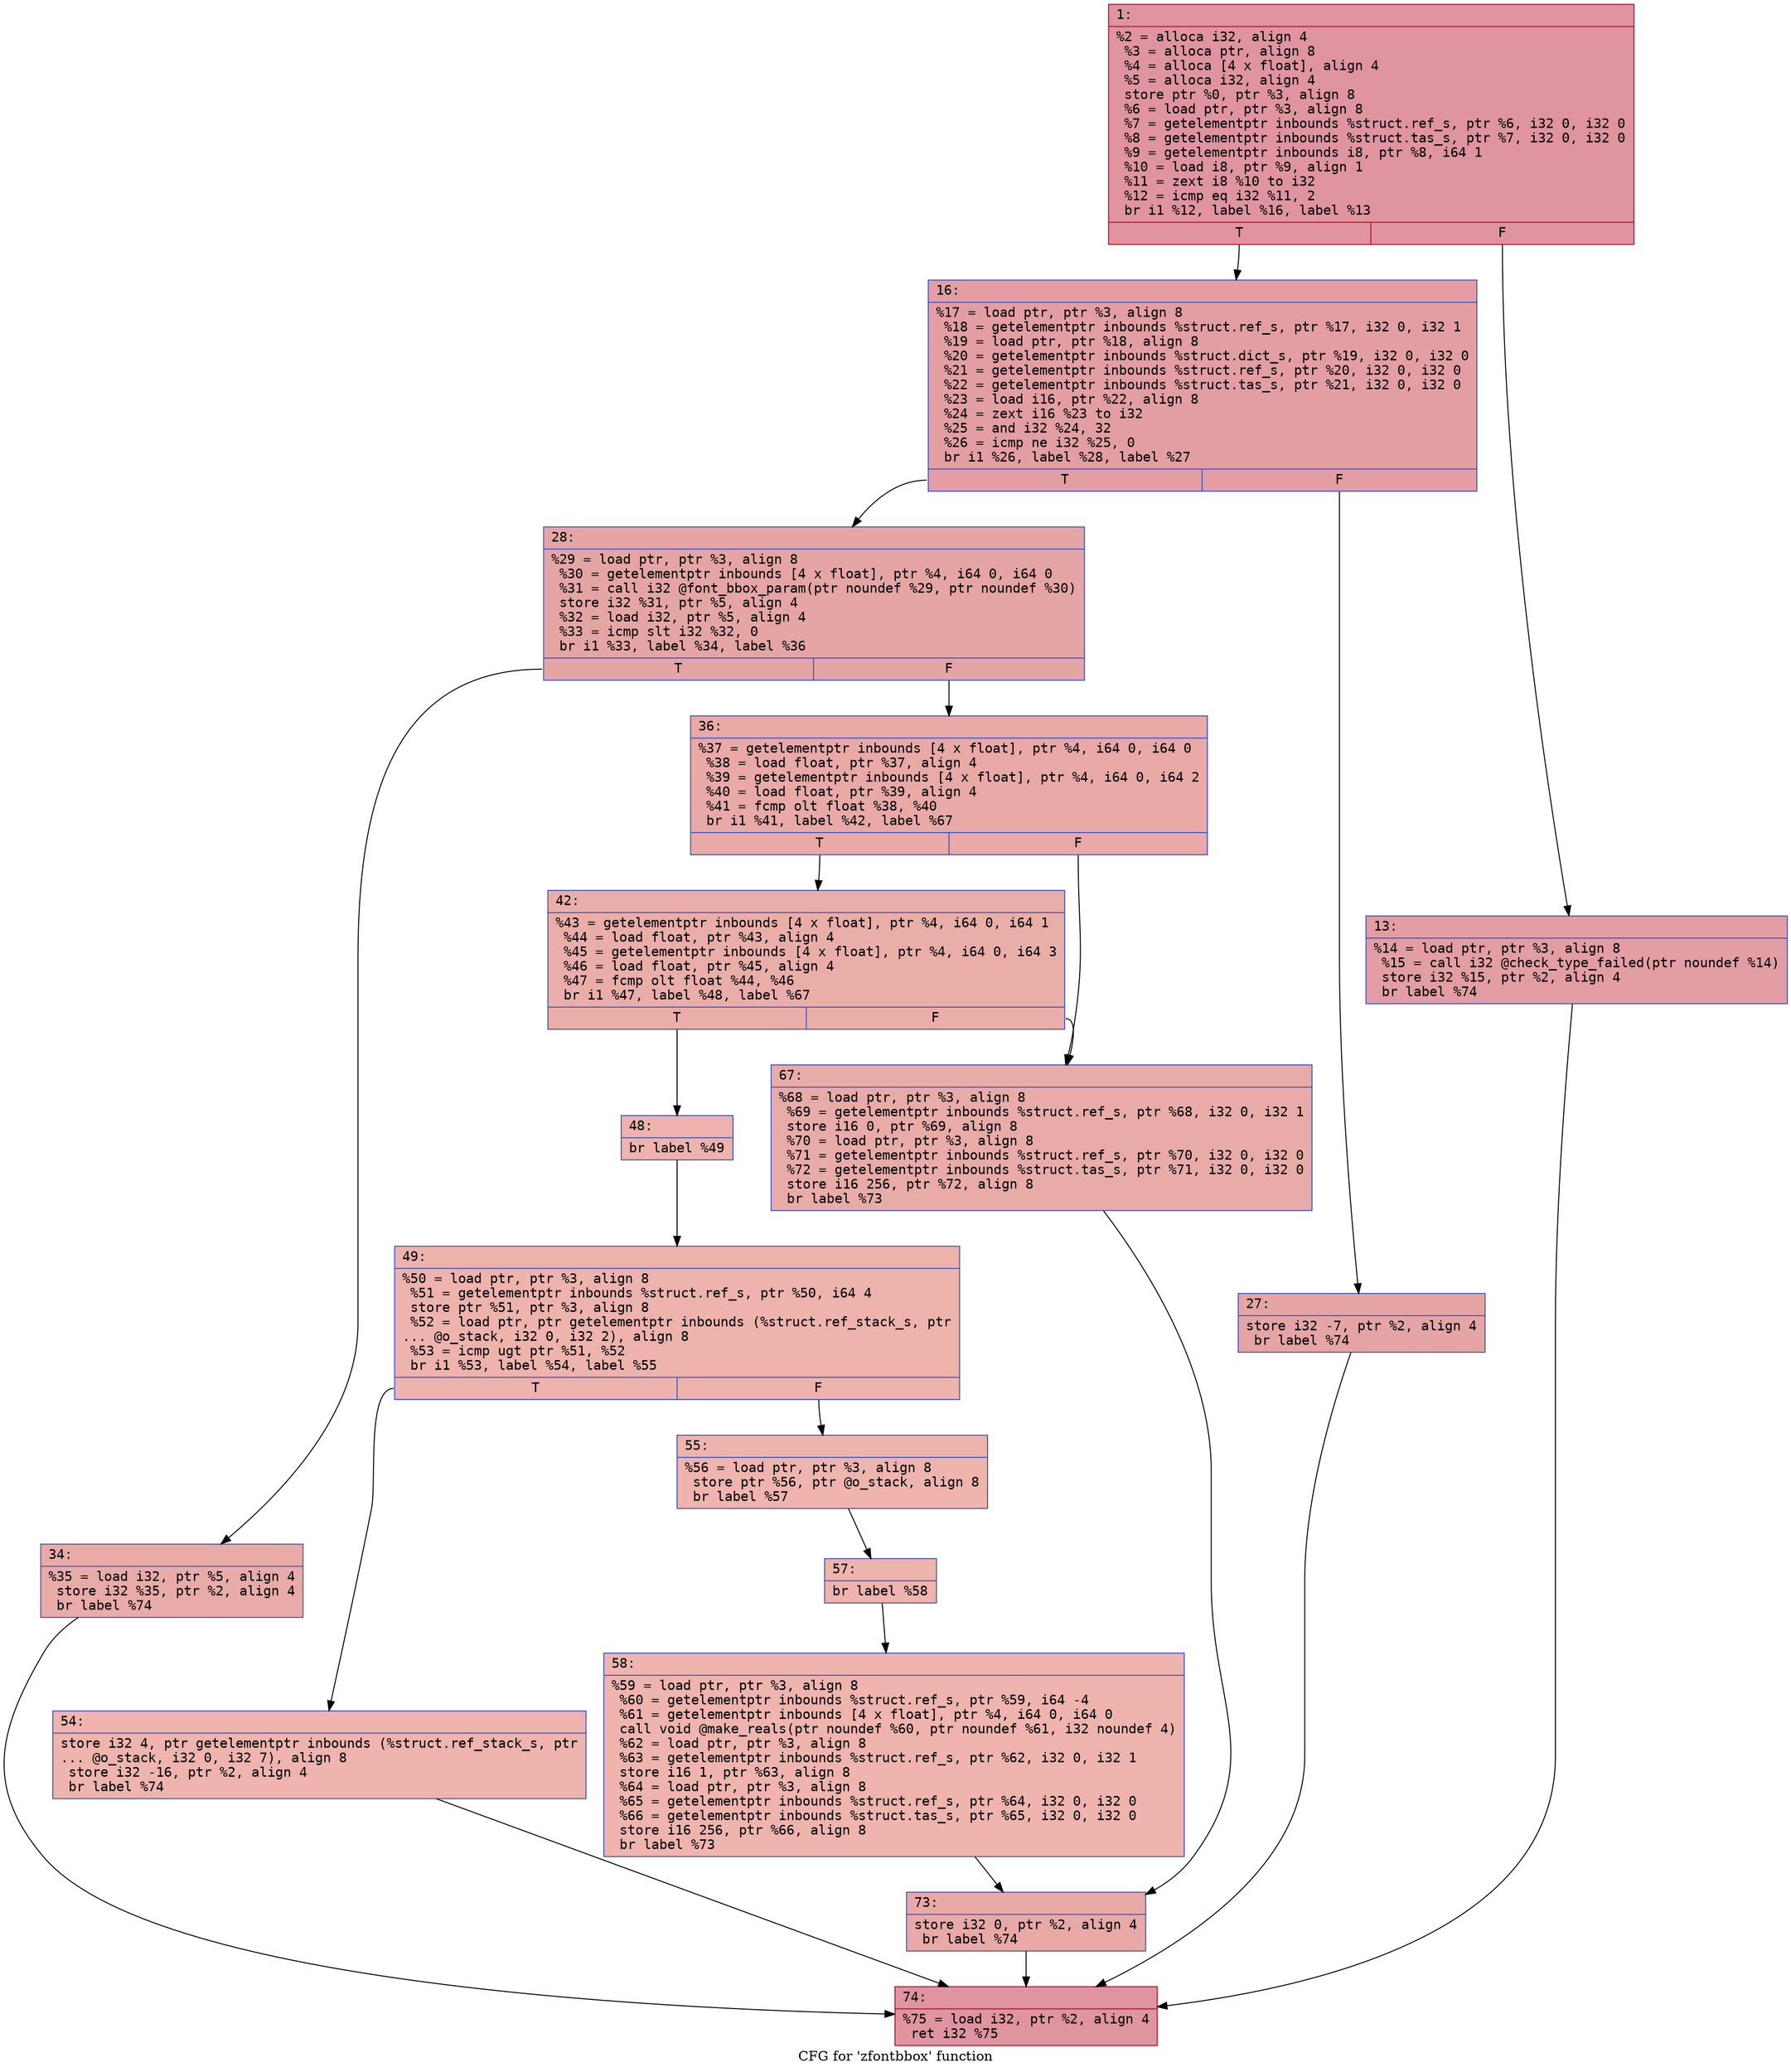 digraph "CFG for 'zfontbbox' function" {
	label="CFG for 'zfontbbox' function";

	Node0x600003fb45f0 [shape=record,color="#b70d28ff", style=filled, fillcolor="#b70d2870" fontname="Courier",label="{1:\l|  %2 = alloca i32, align 4\l  %3 = alloca ptr, align 8\l  %4 = alloca [4 x float], align 4\l  %5 = alloca i32, align 4\l  store ptr %0, ptr %3, align 8\l  %6 = load ptr, ptr %3, align 8\l  %7 = getelementptr inbounds %struct.ref_s, ptr %6, i32 0, i32 0\l  %8 = getelementptr inbounds %struct.tas_s, ptr %7, i32 0, i32 0\l  %9 = getelementptr inbounds i8, ptr %8, i64 1\l  %10 = load i8, ptr %9, align 1\l  %11 = zext i8 %10 to i32\l  %12 = icmp eq i32 %11, 2\l  br i1 %12, label %16, label %13\l|{<s0>T|<s1>F}}"];
	Node0x600003fb45f0:s0 -> Node0x600003fb4690[tooltip="1 -> 16\nProbability 50.00%" ];
	Node0x600003fb45f0:s1 -> Node0x600003fb4640[tooltip="1 -> 13\nProbability 50.00%" ];
	Node0x600003fb4640 [shape=record,color="#3d50c3ff", style=filled, fillcolor="#be242e70" fontname="Courier",label="{13:\l|  %14 = load ptr, ptr %3, align 8\l  %15 = call i32 @check_type_failed(ptr noundef %14)\l  store i32 %15, ptr %2, align 4\l  br label %74\l}"];
	Node0x600003fb4640 -> Node0x600003fb4af0[tooltip="13 -> 74\nProbability 100.00%" ];
	Node0x600003fb4690 [shape=record,color="#3d50c3ff", style=filled, fillcolor="#be242e70" fontname="Courier",label="{16:\l|  %17 = load ptr, ptr %3, align 8\l  %18 = getelementptr inbounds %struct.ref_s, ptr %17, i32 0, i32 1\l  %19 = load ptr, ptr %18, align 8\l  %20 = getelementptr inbounds %struct.dict_s, ptr %19, i32 0, i32 0\l  %21 = getelementptr inbounds %struct.ref_s, ptr %20, i32 0, i32 0\l  %22 = getelementptr inbounds %struct.tas_s, ptr %21, i32 0, i32 0\l  %23 = load i16, ptr %22, align 8\l  %24 = zext i16 %23 to i32\l  %25 = and i32 %24, 32\l  %26 = icmp ne i32 %25, 0\l  br i1 %26, label %28, label %27\l|{<s0>T|<s1>F}}"];
	Node0x600003fb4690:s0 -> Node0x600003fb4730[tooltip="16 -> 28\nProbability 50.00%" ];
	Node0x600003fb4690:s1 -> Node0x600003fb46e0[tooltip="16 -> 27\nProbability 50.00%" ];
	Node0x600003fb46e0 [shape=record,color="#3d50c3ff", style=filled, fillcolor="#c5333470" fontname="Courier",label="{27:\l|  store i32 -7, ptr %2, align 4\l  br label %74\l}"];
	Node0x600003fb46e0 -> Node0x600003fb4af0[tooltip="27 -> 74\nProbability 100.00%" ];
	Node0x600003fb4730 [shape=record,color="#3d50c3ff", style=filled, fillcolor="#c5333470" fontname="Courier",label="{28:\l|  %29 = load ptr, ptr %3, align 8\l  %30 = getelementptr inbounds [4 x float], ptr %4, i64 0, i64 0\l  %31 = call i32 @font_bbox_param(ptr noundef %29, ptr noundef %30)\l  store i32 %31, ptr %5, align 4\l  %32 = load i32, ptr %5, align 4\l  %33 = icmp slt i32 %32, 0\l  br i1 %33, label %34, label %36\l|{<s0>T|<s1>F}}"];
	Node0x600003fb4730:s0 -> Node0x600003fb4780[tooltip="28 -> 34\nProbability 37.50%" ];
	Node0x600003fb4730:s1 -> Node0x600003fb47d0[tooltip="28 -> 36\nProbability 62.50%" ];
	Node0x600003fb4780 [shape=record,color="#3d50c3ff", style=filled, fillcolor="#cc403a70" fontname="Courier",label="{34:\l|  %35 = load i32, ptr %5, align 4\l  store i32 %35, ptr %2, align 4\l  br label %74\l}"];
	Node0x600003fb4780 -> Node0x600003fb4af0[tooltip="34 -> 74\nProbability 100.00%" ];
	Node0x600003fb47d0 [shape=record,color="#3d50c3ff", style=filled, fillcolor="#ca3b3770" fontname="Courier",label="{36:\l|  %37 = getelementptr inbounds [4 x float], ptr %4, i64 0, i64 0\l  %38 = load float, ptr %37, align 4\l  %39 = getelementptr inbounds [4 x float], ptr %4, i64 0, i64 2\l  %40 = load float, ptr %39, align 4\l  %41 = fcmp olt float %38, %40\l  br i1 %41, label %42, label %67\l|{<s0>T|<s1>F}}"];
	Node0x600003fb47d0:s0 -> Node0x600003fb4820[tooltip="36 -> 42\nProbability 50.00%" ];
	Node0x600003fb47d0:s1 -> Node0x600003fb4a50[tooltip="36 -> 67\nProbability 50.00%" ];
	Node0x600003fb4820 [shape=record,color="#3d50c3ff", style=filled, fillcolor="#d0473d70" fontname="Courier",label="{42:\l|  %43 = getelementptr inbounds [4 x float], ptr %4, i64 0, i64 1\l  %44 = load float, ptr %43, align 4\l  %45 = getelementptr inbounds [4 x float], ptr %4, i64 0, i64 3\l  %46 = load float, ptr %45, align 4\l  %47 = fcmp olt float %44, %46\l  br i1 %47, label %48, label %67\l|{<s0>T|<s1>F}}"];
	Node0x600003fb4820:s0 -> Node0x600003fb4870[tooltip="42 -> 48\nProbability 50.00%" ];
	Node0x600003fb4820:s1 -> Node0x600003fb4a50[tooltip="42 -> 67\nProbability 50.00%" ];
	Node0x600003fb4870 [shape=record,color="#3d50c3ff", style=filled, fillcolor="#d6524470" fontname="Courier",label="{48:\l|  br label %49\l}"];
	Node0x600003fb4870 -> Node0x600003fb48c0[tooltip="48 -> 49\nProbability 100.00%" ];
	Node0x600003fb48c0 [shape=record,color="#3d50c3ff", style=filled, fillcolor="#d6524470" fontname="Courier",label="{49:\l|  %50 = load ptr, ptr %3, align 8\l  %51 = getelementptr inbounds %struct.ref_s, ptr %50, i64 4\l  store ptr %51, ptr %3, align 8\l  %52 = load ptr, ptr getelementptr inbounds (%struct.ref_stack_s, ptr\l... @o_stack, i32 0, i32 2), align 8\l  %53 = icmp ugt ptr %51, %52\l  br i1 %53, label %54, label %55\l|{<s0>T|<s1>F}}"];
	Node0x600003fb48c0:s0 -> Node0x600003fb4910[tooltip="49 -> 54\nProbability 50.00%" ];
	Node0x600003fb48c0:s1 -> Node0x600003fb4960[tooltip="49 -> 55\nProbability 50.00%" ];
	Node0x600003fb4910 [shape=record,color="#3d50c3ff", style=filled, fillcolor="#d8564670" fontname="Courier",label="{54:\l|  store i32 4, ptr getelementptr inbounds (%struct.ref_stack_s, ptr\l... @o_stack, i32 0, i32 7), align 8\l  store i32 -16, ptr %2, align 4\l  br label %74\l}"];
	Node0x600003fb4910 -> Node0x600003fb4af0[tooltip="54 -> 74\nProbability 100.00%" ];
	Node0x600003fb4960 [shape=record,color="#3d50c3ff", style=filled, fillcolor="#d8564670" fontname="Courier",label="{55:\l|  %56 = load ptr, ptr %3, align 8\l  store ptr %56, ptr @o_stack, align 8\l  br label %57\l}"];
	Node0x600003fb4960 -> Node0x600003fb49b0[tooltip="55 -> 57\nProbability 100.00%" ];
	Node0x600003fb49b0 [shape=record,color="#3d50c3ff", style=filled, fillcolor="#d8564670" fontname="Courier",label="{57:\l|  br label %58\l}"];
	Node0x600003fb49b0 -> Node0x600003fb4a00[tooltip="57 -> 58\nProbability 100.00%" ];
	Node0x600003fb4a00 [shape=record,color="#3d50c3ff", style=filled, fillcolor="#d8564670" fontname="Courier",label="{58:\l|  %59 = load ptr, ptr %3, align 8\l  %60 = getelementptr inbounds %struct.ref_s, ptr %59, i64 -4\l  %61 = getelementptr inbounds [4 x float], ptr %4, i64 0, i64 0\l  call void @make_reals(ptr noundef %60, ptr noundef %61, i32 noundef 4)\l  %62 = load ptr, ptr %3, align 8\l  %63 = getelementptr inbounds %struct.ref_s, ptr %62, i32 0, i32 1\l  store i16 1, ptr %63, align 8\l  %64 = load ptr, ptr %3, align 8\l  %65 = getelementptr inbounds %struct.ref_s, ptr %64, i32 0, i32 0\l  %66 = getelementptr inbounds %struct.tas_s, ptr %65, i32 0, i32 0\l  store i16 256, ptr %66, align 8\l  br label %73\l}"];
	Node0x600003fb4a00 -> Node0x600003fb4aa0[tooltip="58 -> 73\nProbability 100.00%" ];
	Node0x600003fb4a50 [shape=record,color="#3d50c3ff", style=filled, fillcolor="#cc403a70" fontname="Courier",label="{67:\l|  %68 = load ptr, ptr %3, align 8\l  %69 = getelementptr inbounds %struct.ref_s, ptr %68, i32 0, i32 1\l  store i16 0, ptr %69, align 8\l  %70 = load ptr, ptr %3, align 8\l  %71 = getelementptr inbounds %struct.ref_s, ptr %70, i32 0, i32 0\l  %72 = getelementptr inbounds %struct.tas_s, ptr %71, i32 0, i32 0\l  store i16 256, ptr %72, align 8\l  br label %73\l}"];
	Node0x600003fb4a50 -> Node0x600003fb4aa0[tooltip="67 -> 73\nProbability 100.00%" ];
	Node0x600003fb4aa0 [shape=record,color="#3d50c3ff", style=filled, fillcolor="#ca3b3770" fontname="Courier",label="{73:\l|  store i32 0, ptr %2, align 4\l  br label %74\l}"];
	Node0x600003fb4aa0 -> Node0x600003fb4af0[tooltip="73 -> 74\nProbability 100.00%" ];
	Node0x600003fb4af0 [shape=record,color="#b70d28ff", style=filled, fillcolor="#b70d2870" fontname="Courier",label="{74:\l|  %75 = load i32, ptr %2, align 4\l  ret i32 %75\l}"];
}
